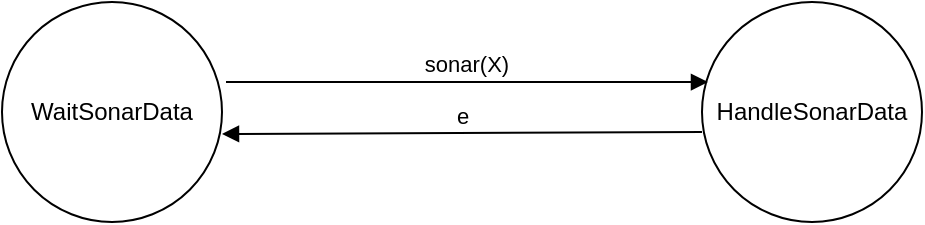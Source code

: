 <mxfile pages="1" version="11.2.8" type="device"><diagram id="6BhEgJGM8Pg8-rJEj8Cp" name="Page-1"><mxGraphModel dx="854" dy="395" grid="1" gridSize="10" guides="1" tooltips="1" connect="1" arrows="1" fold="1" page="1" pageScale="1" pageWidth="827" pageHeight="1169" math="0" shadow="0"><root><mxCell id="0"/><mxCell id="1" parent="0"/><mxCell id="cbLdTnPV70N82bscnhIv-1" value="WaitSonarData" style="ellipse;whiteSpace=wrap;html=1;" vertex="1" parent="1"><mxGeometry x="40" y="40" width="110" height="110" as="geometry"/></mxCell><mxCell id="cbLdTnPV70N82bscnhIv-2" value="HandleSonarData" style="ellipse;whiteSpace=wrap;html=1;" vertex="1" parent="1"><mxGeometry x="390" y="40" width="110" height="110" as="geometry"/></mxCell><mxCell id="cbLdTnPV70N82bscnhIv-3" value="sonar(X)" style="html=1;verticalAlign=bottom;endArrow=block;entryX=0.009;entryY=0.364;entryDx=0;entryDy=0;entryPerimeter=0;" edge="1" parent="1"><mxGeometry width="80" relative="1" as="geometry"><mxPoint x="152" y="80" as="sourcePoint"/><mxPoint x="392.99" y="80.04" as="targetPoint"/></mxGeometry></mxCell><mxCell id="cbLdTnPV70N82bscnhIv-4" value="e" style="html=1;verticalAlign=bottom;endArrow=block;exitX=0;exitY=0.591;exitDx=0;exitDy=0;exitPerimeter=0;" edge="1" parent="1" source="cbLdTnPV70N82bscnhIv-2"><mxGeometry width="80" relative="1" as="geometry"><mxPoint x="230" y="140" as="sourcePoint"/><mxPoint x="150" y="106" as="targetPoint"/></mxGeometry></mxCell></root></mxGraphModel></diagram></mxfile>